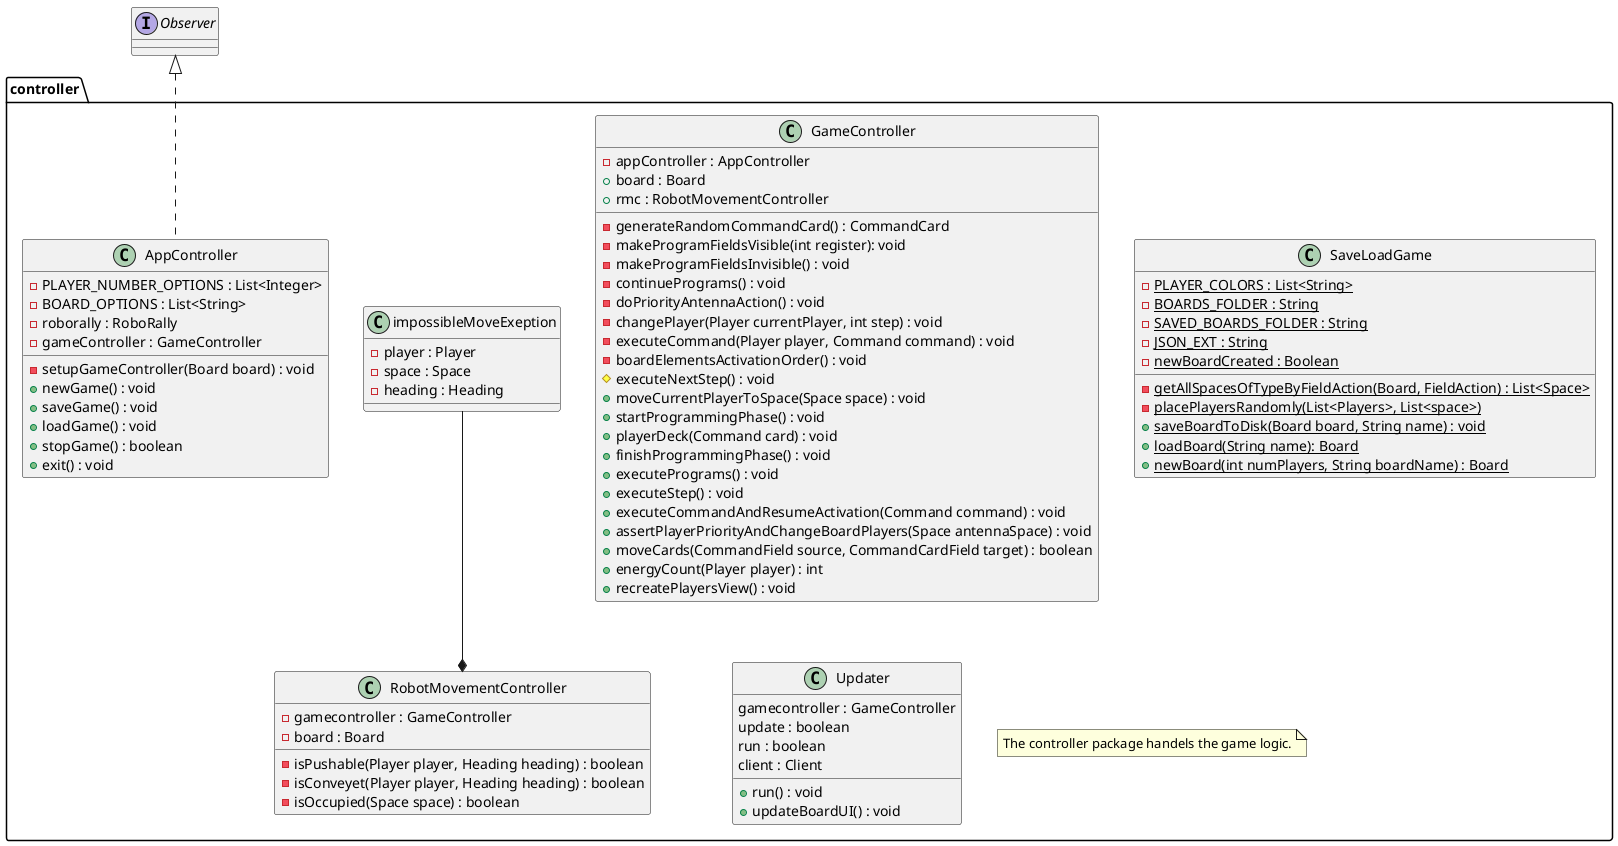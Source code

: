 @startuml
package controller{
skinparam groupInheritance 2
skinparam linetype polyline
   class AppController{
      -PLAYER_NUMBER_OPTIONS : List<Integer>
      -BOARD_OPTIONS : List<String>
      -roborally : RoboRally
      -gameController : GameController

      -setupGameController(Board board) : void
      +newGame() : void
      +saveGame() : void
      +loadGame() : void
      +stopGame() : boolean
      +exit() : void
   }
   class GameController{
      -appController : AppController
      +board : Board
      +rmc : RobotMovementController

      -generateRandomCommandCard() : CommandCard
      -makeProgramFieldsVisible(int register): void
      -makeProgramFieldsInvisible() : void
      -continuePrograms() : void
      -doPriorityAntennaAction() : void
      -changePlayer(Player currentPlayer, int step) : void
      -executeCommand(Player player, Command command) : void
      -boardElementsActivationOrder() : void
      #executeNextStep() : void
      +moveCurrentPlayerToSpace(Space space) : void
      +startProgrammingPhase() : void
      +playerDeck(Command card) : void
      +finishProgrammingPhase() : void
      +executePrograms() : void
      +executeStep() : void
      +executeCommandAndResumeActivation(Command command) : void
      +assertPlayerPriorityAndChangeBoardPlayers(Space antennaSpace) : void
      +moveCards(CommandField source, CommandCardField target) : boolean
      +energyCount(Player player) : int
      +recreatePlayersView() : void
   }
   class RobotMovementController{
      -gamecontroller : GameController
      -board : Board

      -isPushable(Player player, Heading heading) : boolean
      -isConveyet(Player player, Heading heading) : boolean
      -isOccupied(Space space) : boolean

   }
   class impossibleMoveExeption{
      -player : Player
      -space : Space
      -heading : Heading
   }
   class SaveLoadGame{
      {Static} -PLAYER_COLORS : List<String>
      {Static} -BOARDS_FOLDER : String
      {Static} -SAVED_BOARDS_FOLDER : String
      {Static} -JSON_EXT : String
      {Static} -newBoardCreated : Boolean

      {static} -getAllSpacesOfTypeByFieldAction(Board, FieldAction) : List<Space>
      {Static} -placePlayersRandomly(List<Players>, List<space>)
      {Static} +saveBoardToDisk(Board board, String name) : void
      {Static} +loadBoard(String name): Board
      {Static} +newBoard(int numPlayers, String boardName) : Board
   }
   class Updater{
      gamecontroller : GameController
      update : boolean
      run : boolean
      client : Client

     +run() : void
     +updateBoardUI() : void
   }
   RobotMovementController *-u- impossibleMoveExeption
   note "The controller package handels the game logic." as note1
}

interface Observer{
}
Observer <|.d. AppController
@enduml